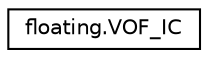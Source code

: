 digraph "Graphical Class Hierarchy"
{
 // LATEX_PDF_SIZE
  edge [fontname="Helvetica",fontsize="10",labelfontname="Helvetica",labelfontsize="10"];
  node [fontname="Helvetica",fontsize="10",shape=record];
  rankdir="LR";
  Node0 [label="floating.VOF_IC",height=0.2,width=0.4,color="black", fillcolor="white", style="filled",URL="$classfloating_1_1VOF__IC.html",tooltip=" "];
}
